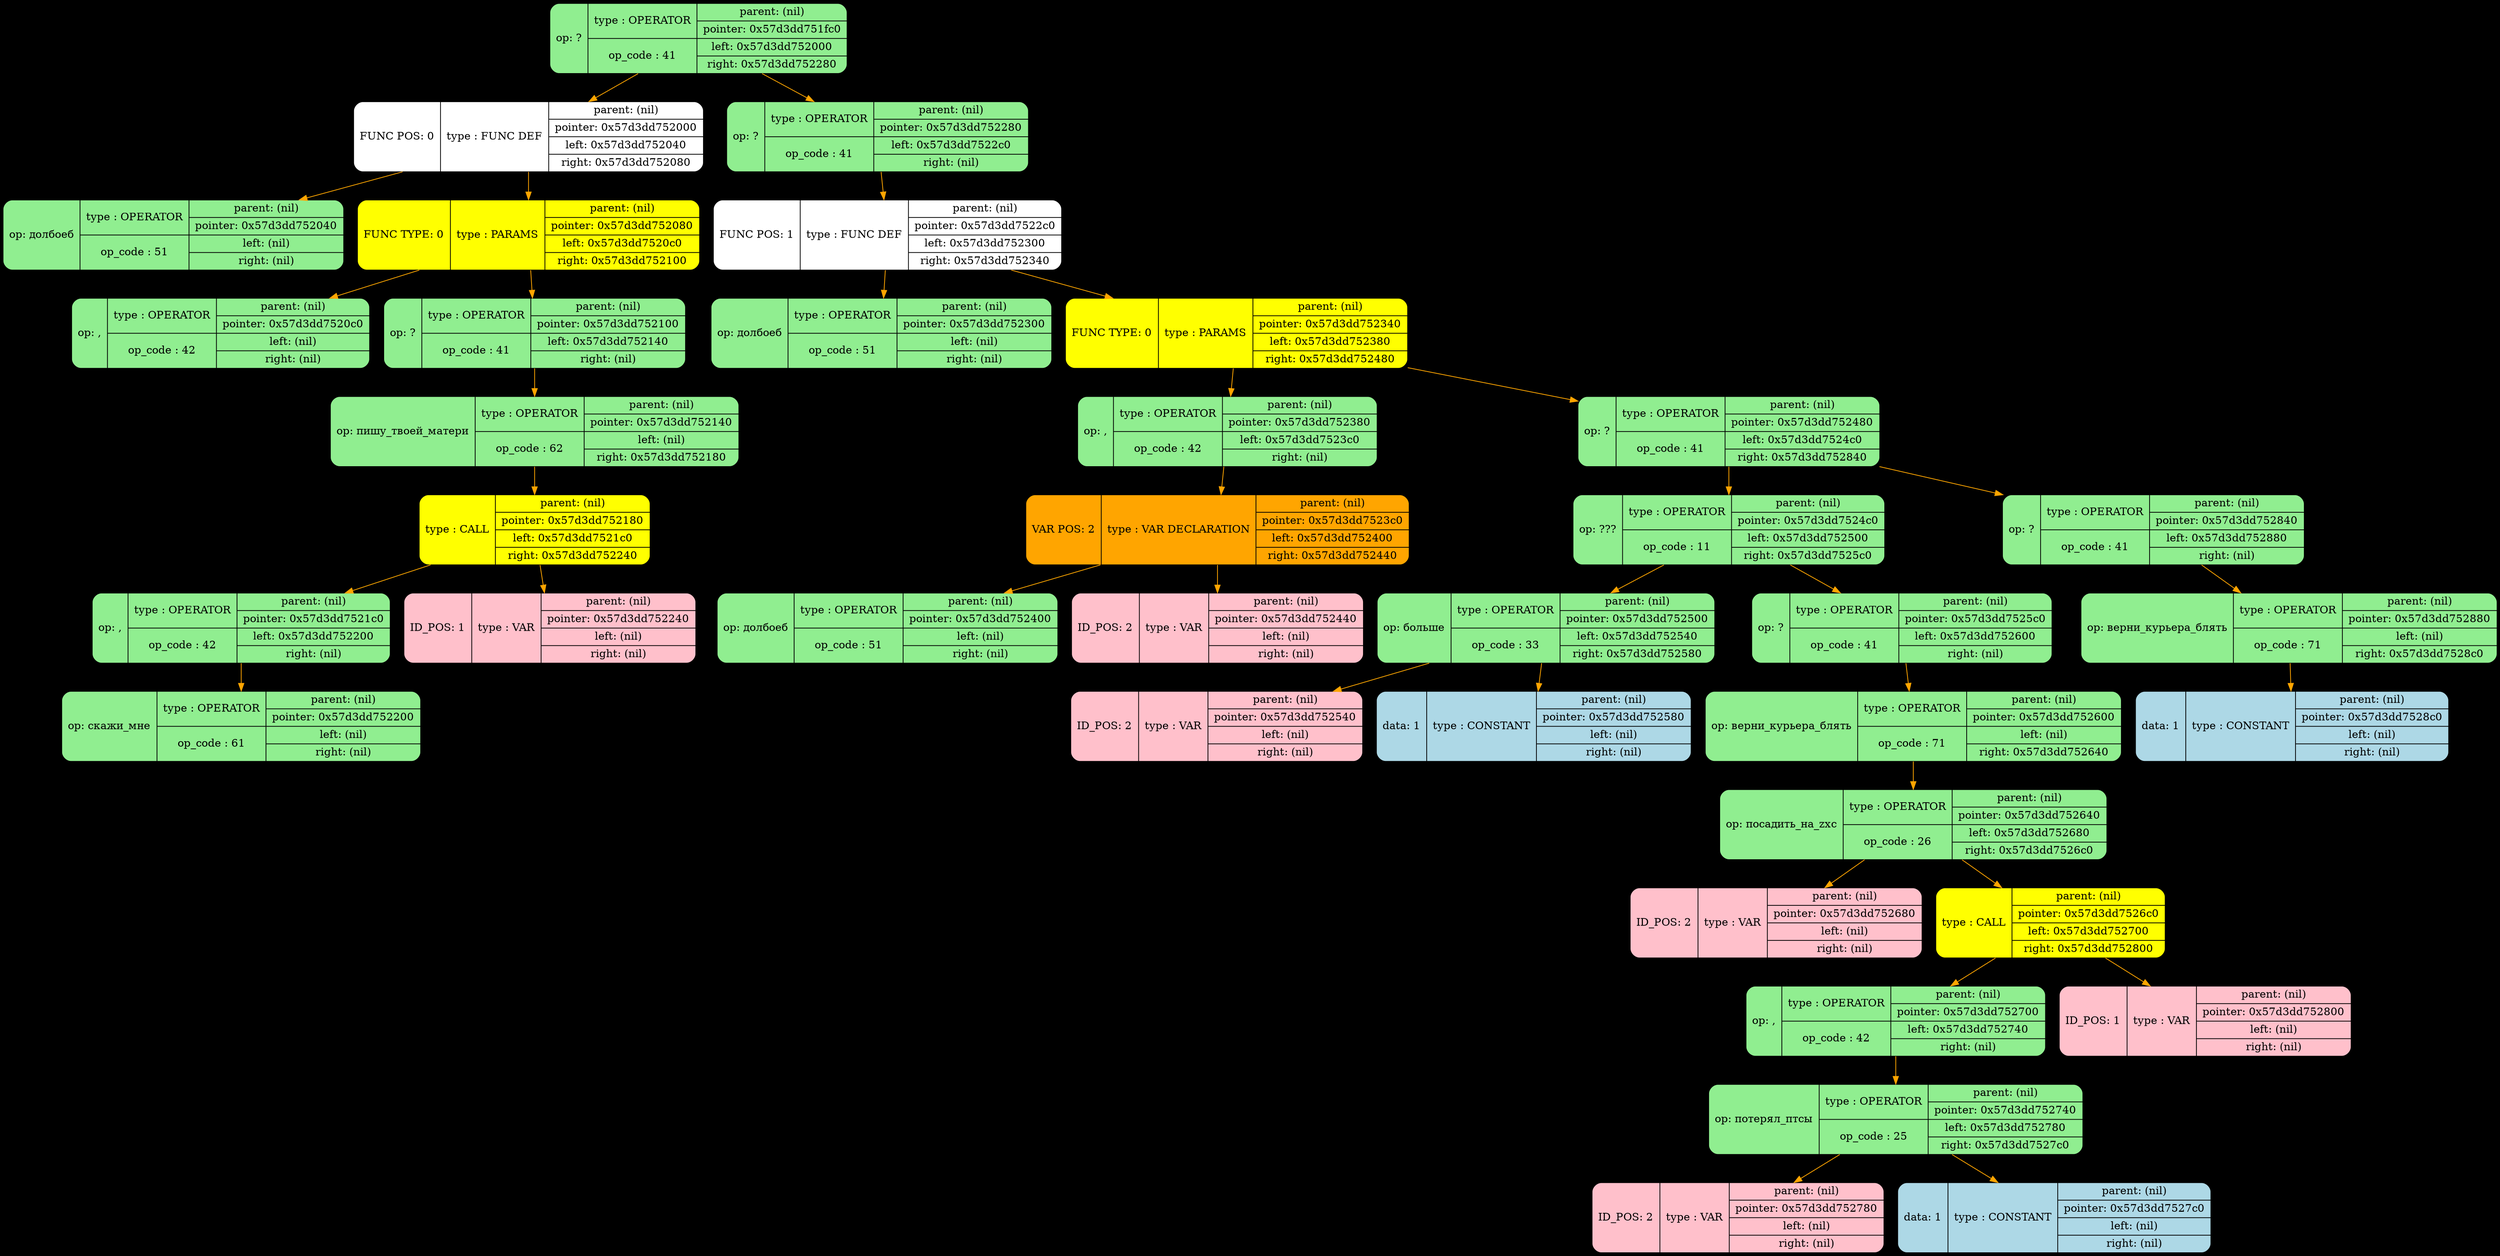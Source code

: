 digraph List
{
	rankdir = TB;
	graph [bgcolor = "black"]
	node[color ="black", fontsize=14, shape = Mrecord];
	edge[color = "orange", fontcolor = "blue",fontsize = 12];


node0x57d3dd751fc0 [style = filled, fillcolor = "lightgreen", shape = Mrecord, label = "op: ? | {type : OPERATOR | op_code : 41} | {parent: (nil) | pointer: 0x57d3dd751fc0 | left: 0x57d3dd752000 | right: 0x57d3dd752280} "]
node0x57d3dd752000 [style = filled, fillcolor = "white", shape = Mrecord, label = "FUNC POS: 0 | type : FUNC DEF | {parent: (nil) | pointer: 0x57d3dd752000 | left: 0x57d3dd752040 | right: 0x57d3dd752080} "]
node0x57d3dd752040 [style = filled, fillcolor = "lightgreen", shape = Mrecord, label = "op: долбоеб | {type : OPERATOR | op_code : 51} | {parent: (nil) | pointer: 0x57d3dd752040 | left: (nil) | right: (nil)} "]
node0x57d3dd752080 [style = filled, fillcolor = "yellow", shape = Mrecord, label = "FUNC TYPE: 0 | type : PARAMS | {parent: (nil) | pointer: 0x57d3dd752080 | left: 0x57d3dd7520c0 | right: 0x57d3dd752100} "]
node0x57d3dd7520c0 [style = filled, fillcolor = "lightgreen", shape = Mrecord, label = "op: , | {type : OPERATOR | op_code : 42} | {parent: (nil) | pointer: 0x57d3dd7520c0 | left: (nil) | right: (nil)} "]
node0x57d3dd752100 [style = filled, fillcolor = "lightgreen", shape = Mrecord, label = "op: ? | {type : OPERATOR | op_code : 41} | {parent: (nil) | pointer: 0x57d3dd752100 | left: 0x57d3dd752140 | right: (nil)} "]
node0x57d3dd752140 [style = filled, fillcolor = "lightgreen", shape = Mrecord, label = "op: пишу_твоей_матери | {type : OPERATOR | op_code : 62} | {parent: (nil) | pointer: 0x57d3dd752140 | left: (nil) | right: 0x57d3dd752180} "]
node0x57d3dd752180 [style = filled, fillcolor = "yellow", shape = Mrecord, label = "type : CALL | {parent: (nil) | pointer: 0x57d3dd752180 | left: 0x57d3dd7521c0 | right: 0x57d3dd752240} "]
node0x57d3dd7521c0 [style = filled, fillcolor = "lightgreen", shape = Mrecord, label = "op: , | {type : OPERATOR | op_code : 42} | {parent: (nil) | pointer: 0x57d3dd7521c0 | left: 0x57d3dd752200 | right: (nil)} "]
node0x57d3dd752200 [style = filled, fillcolor = "lightgreen", shape = Mrecord, label = "op: скажи_мне | {type : OPERATOR | op_code : 61} | {parent: (nil) | pointer: 0x57d3dd752200 | left: (nil) | right: (nil)} "]
node0x57d3dd752240 [style = filled, fillcolor = "pink", shape = Mrecord, label = "ID_POS: 1 | type : VAR | {parent: (nil) | pointer: 0x57d3dd752240 | left: (nil) | right: (nil)} "]
node0x57d3dd752280 [style = filled, fillcolor = "lightgreen", shape = Mrecord, label = "op: ? | {type : OPERATOR | op_code : 41} | {parent: (nil) | pointer: 0x57d3dd752280 | left: 0x57d3dd7522c0 | right: (nil)} "]
node0x57d3dd7522c0 [style = filled, fillcolor = "white", shape = Mrecord, label = "FUNC POS: 1 | type : FUNC DEF | {parent: (nil) | pointer: 0x57d3dd7522c0 | left: 0x57d3dd752300 | right: 0x57d3dd752340} "]
node0x57d3dd752300 [style = filled, fillcolor = "lightgreen", shape = Mrecord, label = "op: долбоеб | {type : OPERATOR | op_code : 51} | {parent: (nil) | pointer: 0x57d3dd752300 | left: (nil) | right: (nil)} "]
node0x57d3dd752340 [style = filled, fillcolor = "yellow", shape = Mrecord, label = "FUNC TYPE: 0 | type : PARAMS | {parent: (nil) | pointer: 0x57d3dd752340 | left: 0x57d3dd752380 | right: 0x57d3dd752480} "]
node0x57d3dd752380 [style = filled, fillcolor = "lightgreen", shape = Mrecord, label = "op: , | {type : OPERATOR | op_code : 42} | {parent: (nil) | pointer: 0x57d3dd752380 | left: 0x57d3dd7523c0 | right: (nil)} "]
node0x57d3dd7523c0 [style = filled, fillcolor = "orange", shape = Mrecord, label = "VAR POS: 2 | type : VAR DECLARATION | {parent: (nil) | pointer: 0x57d3dd7523c0 | left: 0x57d3dd752400 | right: 0x57d3dd752440} "]
node0x57d3dd752400 [style = filled, fillcolor = "lightgreen", shape = Mrecord, label = "op: долбоеб | {type : OPERATOR | op_code : 51} | {parent: (nil) | pointer: 0x57d3dd752400 | left: (nil) | right: (nil)} "]
node0x57d3dd752440 [style = filled, fillcolor = "pink", shape = Mrecord, label = "ID_POS: 2 | type : VAR | {parent: (nil) | pointer: 0x57d3dd752440 | left: (nil) | right: (nil)} "]
node0x57d3dd752480 [style = filled, fillcolor = "lightgreen", shape = Mrecord, label = "op: ? | {type : OPERATOR | op_code : 41} | {parent: (nil) | pointer: 0x57d3dd752480 | left: 0x57d3dd7524c0 | right: 0x57d3dd752840} "]
node0x57d3dd7524c0 [style = filled, fillcolor = "lightgreen", shape = Mrecord, label = "op: ??? | {type : OPERATOR | op_code : 11} | {parent: (nil) | pointer: 0x57d3dd7524c0 | left: 0x57d3dd752500 | right: 0x57d3dd7525c0} "]
node0x57d3dd752500 [style = filled, fillcolor = "lightgreen", shape = Mrecord, label = "op: больше | {type : OPERATOR | op_code : 33} | {parent: (nil) | pointer: 0x57d3dd752500 | left: 0x57d3dd752540 | right: 0x57d3dd752580} "]
node0x57d3dd752540 [style = filled, fillcolor = "pink", shape = Mrecord, label = "ID_POS: 2 | type : VAR | {parent: (nil) | pointer: 0x57d3dd752540 | left: (nil) | right: (nil)} "]
node0x57d3dd752580 [style = filled, fillcolor = "lightblue", shape = Mrecord, label = "data: 1 | type : CONSTANT | {parent: (nil) | pointer: 0x57d3dd752580 | left: (nil) | right: (nil)} "]
node0x57d3dd7525c0 [style = filled, fillcolor = "lightgreen", shape = Mrecord, label = "op: ? | {type : OPERATOR | op_code : 41} | {parent: (nil) | pointer: 0x57d3dd7525c0 | left: 0x57d3dd752600 | right: (nil)} "]
node0x57d3dd752600 [style = filled, fillcolor = "lightgreen", shape = Mrecord, label = "op: верни_курьера_блять | {type : OPERATOR | op_code : 71} | {parent: (nil) | pointer: 0x57d3dd752600 | left: (nil) | right: 0x57d3dd752640} "]
node0x57d3dd752640 [style = filled, fillcolor = "lightgreen", shape = Mrecord, label = "op: посадить_на_zxc | {type : OPERATOR | op_code : 26} | {parent: (nil) | pointer: 0x57d3dd752640 | left: 0x57d3dd752680 | right: 0x57d3dd7526c0} "]
node0x57d3dd752680 [style = filled, fillcolor = "pink", shape = Mrecord, label = "ID_POS: 2 | type : VAR | {parent: (nil) | pointer: 0x57d3dd752680 | left: (nil) | right: (nil)} "]
node0x57d3dd7526c0 [style = filled, fillcolor = "yellow", shape = Mrecord, label = "type : CALL | {parent: (nil) | pointer: 0x57d3dd7526c0 | left: 0x57d3dd752700 | right: 0x57d3dd752800} "]
node0x57d3dd752700 [style = filled, fillcolor = "lightgreen", shape = Mrecord, label = "op: , | {type : OPERATOR | op_code : 42} | {parent: (nil) | pointer: 0x57d3dd752700 | left: 0x57d3dd752740 | right: (nil)} "]
node0x57d3dd752740 [style = filled, fillcolor = "lightgreen", shape = Mrecord, label = "op: потерял_птсы | {type : OPERATOR | op_code : 25} | {parent: (nil) | pointer: 0x57d3dd752740 | left: 0x57d3dd752780 | right: 0x57d3dd7527c0} "]
node0x57d3dd752780 [style = filled, fillcolor = "pink", shape = Mrecord, label = "ID_POS: 2 | type : VAR | {parent: (nil) | pointer: 0x57d3dd752780 | left: (nil) | right: (nil)} "]
node0x57d3dd7527c0 [style = filled, fillcolor = "lightblue", shape = Mrecord, label = "data: 1 | type : CONSTANT | {parent: (nil) | pointer: 0x57d3dd7527c0 | left: (nil) | right: (nil)} "]
node0x57d3dd752800 [style = filled, fillcolor = "pink", shape = Mrecord, label = "ID_POS: 1 | type : VAR | {parent: (nil) | pointer: 0x57d3dd752800 | left: (nil) | right: (nil)} "]
node0x57d3dd752840 [style = filled, fillcolor = "lightgreen", shape = Mrecord, label = "op: ? | {type : OPERATOR | op_code : 41} | {parent: (nil) | pointer: 0x57d3dd752840 | left: 0x57d3dd752880 | right: (nil)} "]
node0x57d3dd752880 [style = filled, fillcolor = "lightgreen", shape = Mrecord, label = "op: верни_курьера_блять | {type : OPERATOR | op_code : 71} | {parent: (nil) | pointer: 0x57d3dd752880 | left: (nil) | right: 0x57d3dd7528c0} "]
node0x57d3dd7528c0 [style = filled, fillcolor = "lightblue", shape = Mrecord, label = "data: 1 | type : CONSTANT | {parent: (nil) | pointer: 0x57d3dd7528c0 | left: (nil) | right: (nil)} "]
node0x57d3dd751fc0->node0x57d3dd752000
node0x57d3dd751fc0->node0x57d3dd752280
node0x57d3dd752000->node0x57d3dd752040
node0x57d3dd752000->node0x57d3dd752080
node0x57d3dd752080->node0x57d3dd7520c0
node0x57d3dd752080->node0x57d3dd752100
node0x57d3dd752100->node0x57d3dd752140
node0x57d3dd752140->node0x57d3dd752180
node0x57d3dd752180->node0x57d3dd7521c0
node0x57d3dd752180->node0x57d3dd752240
node0x57d3dd7521c0->node0x57d3dd752200
node0x57d3dd752280->node0x57d3dd7522c0
node0x57d3dd7522c0->node0x57d3dd752300
node0x57d3dd7522c0->node0x57d3dd752340
node0x57d3dd752340->node0x57d3dd752380
node0x57d3dd752340->node0x57d3dd752480
node0x57d3dd752380->node0x57d3dd7523c0
node0x57d3dd7523c0->node0x57d3dd752400
node0x57d3dd7523c0->node0x57d3dd752440
node0x57d3dd752480->node0x57d3dd7524c0
node0x57d3dd752480->node0x57d3dd752840
node0x57d3dd7524c0->node0x57d3dd752500
node0x57d3dd7524c0->node0x57d3dd7525c0
node0x57d3dd752500->node0x57d3dd752540
node0x57d3dd752500->node0x57d3dd752580
node0x57d3dd7525c0->node0x57d3dd752600
node0x57d3dd752600->node0x57d3dd752640
node0x57d3dd752640->node0x57d3dd752680
node0x57d3dd752640->node0x57d3dd7526c0
node0x57d3dd7526c0->node0x57d3dd752700
node0x57d3dd7526c0->node0x57d3dd752800
node0x57d3dd752700->node0x57d3dd752740
node0x57d3dd752740->node0x57d3dd752780
node0x57d3dd752740->node0x57d3dd7527c0
node0x57d3dd752840->node0x57d3dd752880
node0x57d3dd752880->node0x57d3dd7528c0


}